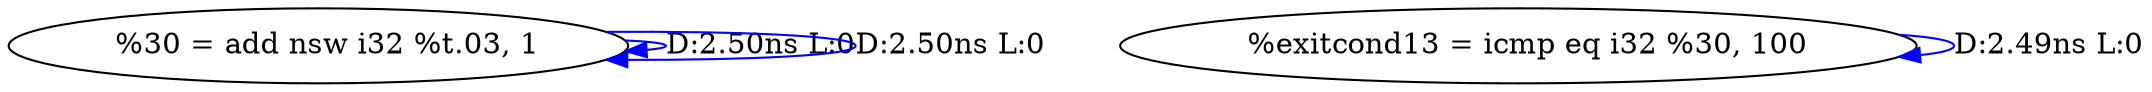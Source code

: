 digraph {
Node0x33831c0[label="  %30 = add nsw i32 %t.03, 1"];
Node0x33831c0 -> Node0x33831c0[label="D:2.50ns L:0",color=blue];
Node0x33831c0 -> Node0x33831c0[label="D:2.50ns L:0",color=blue];
Node0x33832a0[label="  %exitcond13 = icmp eq i32 %30, 100"];
Node0x33832a0 -> Node0x33832a0[label="D:2.49ns L:0",color=blue];
}
